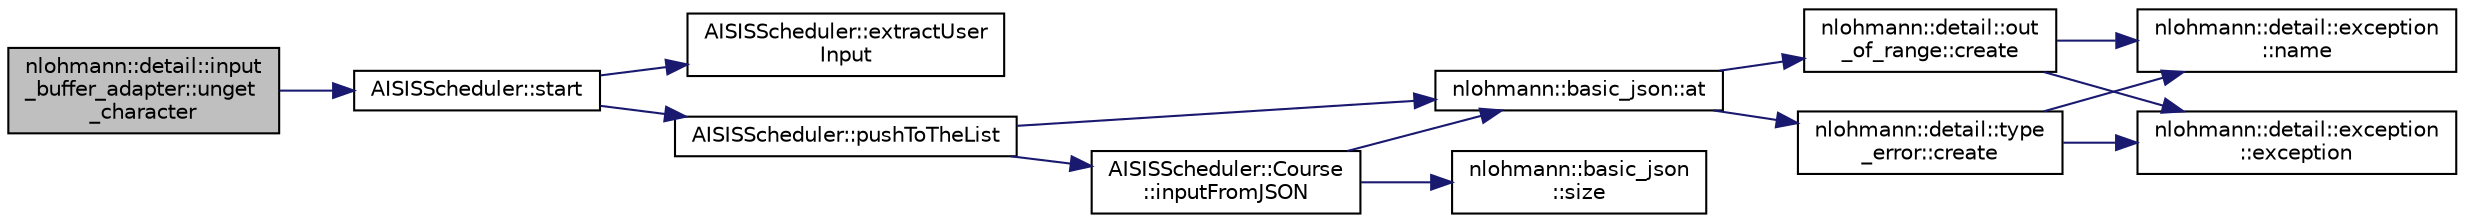 digraph "nlohmann::detail::input_buffer_adapter::unget_character"
{
  edge [fontname="Helvetica",fontsize="10",labelfontname="Helvetica",labelfontsize="10"];
  node [fontname="Helvetica",fontsize="10",shape=record];
  rankdir="LR";
  Node4 [label="nlohmann::detail::input\l_buffer_adapter::unget\l_character",height=0.2,width=0.4,color="black", fillcolor="grey75", style="filled", fontcolor="black"];
  Node4 -> Node5 [color="midnightblue",fontsize="10",style="solid",fontname="Helvetica"];
  Node5 [label="AISISScheduler::start",height=0.2,width=0.4,color="black", fillcolor="white", style="filled",URL="$namespace_a_i_s_i_s_scheduler.html#a14b5909f19711cc8f7a769a3b6023632"];
  Node5 -> Node6 [color="midnightblue",fontsize="10",style="solid",fontname="Helvetica"];
  Node6 [label="AISISScheduler::extractUser\lInput",height=0.2,width=0.4,color="black", fillcolor="white", style="filled",URL="$namespace_a_i_s_i_s_scheduler.html#a867aabea953b9d390d5a1bf1679f825c"];
  Node5 -> Node7 [color="midnightblue",fontsize="10",style="solid",fontname="Helvetica"];
  Node7 [label="AISISScheduler::pushToTheList",height=0.2,width=0.4,color="black", fillcolor="white", style="filled",URL="$namespace_a_i_s_i_s_scheduler.html#af775567fd5bf057b14fc4cce664d3117"];
  Node7 -> Node8 [color="midnightblue",fontsize="10",style="solid",fontname="Helvetica"];
  Node8 [label="nlohmann::basic_json::at",height=0.2,width=0.4,color="black", fillcolor="white", style="filled",URL="$classnlohmann_1_1basic__json.html#a73ae333487310e3302135189ce8ff5d8",tooltip="access specified array element with bounds checking "];
  Node8 -> Node9 [color="midnightblue",fontsize="10",style="solid",fontname="Helvetica"];
  Node9 [label="nlohmann::detail::out\l_of_range::create",height=0.2,width=0.4,color="black", fillcolor="white", style="filled",URL="$classnlohmann_1_1detail_1_1out__of__range.html#a3f6d82a6f967c4728a1ec735a7867073"];
  Node9 -> Node10 [color="midnightblue",fontsize="10",style="solid",fontname="Helvetica"];
  Node10 [label="nlohmann::detail::exception\l::name",height=0.2,width=0.4,color="black", fillcolor="white", style="filled",URL="$classnlohmann_1_1detail_1_1exception.html#abf41a7e9178356314082284e6cfea278"];
  Node9 -> Node11 [color="midnightblue",fontsize="10",style="solid",fontname="Helvetica"];
  Node11 [label="nlohmann::detail::exception\l::exception",height=0.2,width=0.4,color="black", fillcolor="white", style="filled",URL="$classnlohmann_1_1detail_1_1exception.html#ae323ad0d53bc724414c2233164e65657"];
  Node8 -> Node12 [color="midnightblue",fontsize="10",style="solid",fontname="Helvetica"];
  Node12 [label="nlohmann::detail::type\l_error::create",height=0.2,width=0.4,color="black", fillcolor="white", style="filled",URL="$classnlohmann_1_1detail_1_1type__error.html#aecc083aea4b698c33d042670ba50c10f"];
  Node12 -> Node10 [color="midnightblue",fontsize="10",style="solid",fontname="Helvetica"];
  Node12 -> Node11 [color="midnightblue",fontsize="10",style="solid",fontname="Helvetica"];
  Node7 -> Node13 [color="midnightblue",fontsize="10",style="solid",fontname="Helvetica"];
  Node13 [label="AISISScheduler::Course\l::inputFromJSON",height=0.2,width=0.4,color="black", fillcolor="white", style="filled",URL="$class_a_i_s_i_s_scheduler_1_1_course.html#ad81a5a11d82f91633cb1899202b39bd5"];
  Node13 -> Node8 [color="midnightblue",fontsize="10",style="solid",fontname="Helvetica"];
  Node13 -> Node14 [color="midnightblue",fontsize="10",style="solid",fontname="Helvetica"];
  Node14 [label="nlohmann::basic_json\l::size",height=0.2,width=0.4,color="black", fillcolor="white", style="filled",URL="$classnlohmann_1_1basic__json.html#a25e27ad0c6d53c01871c5485e1f75b96",tooltip="returns the number of elements "];
}
